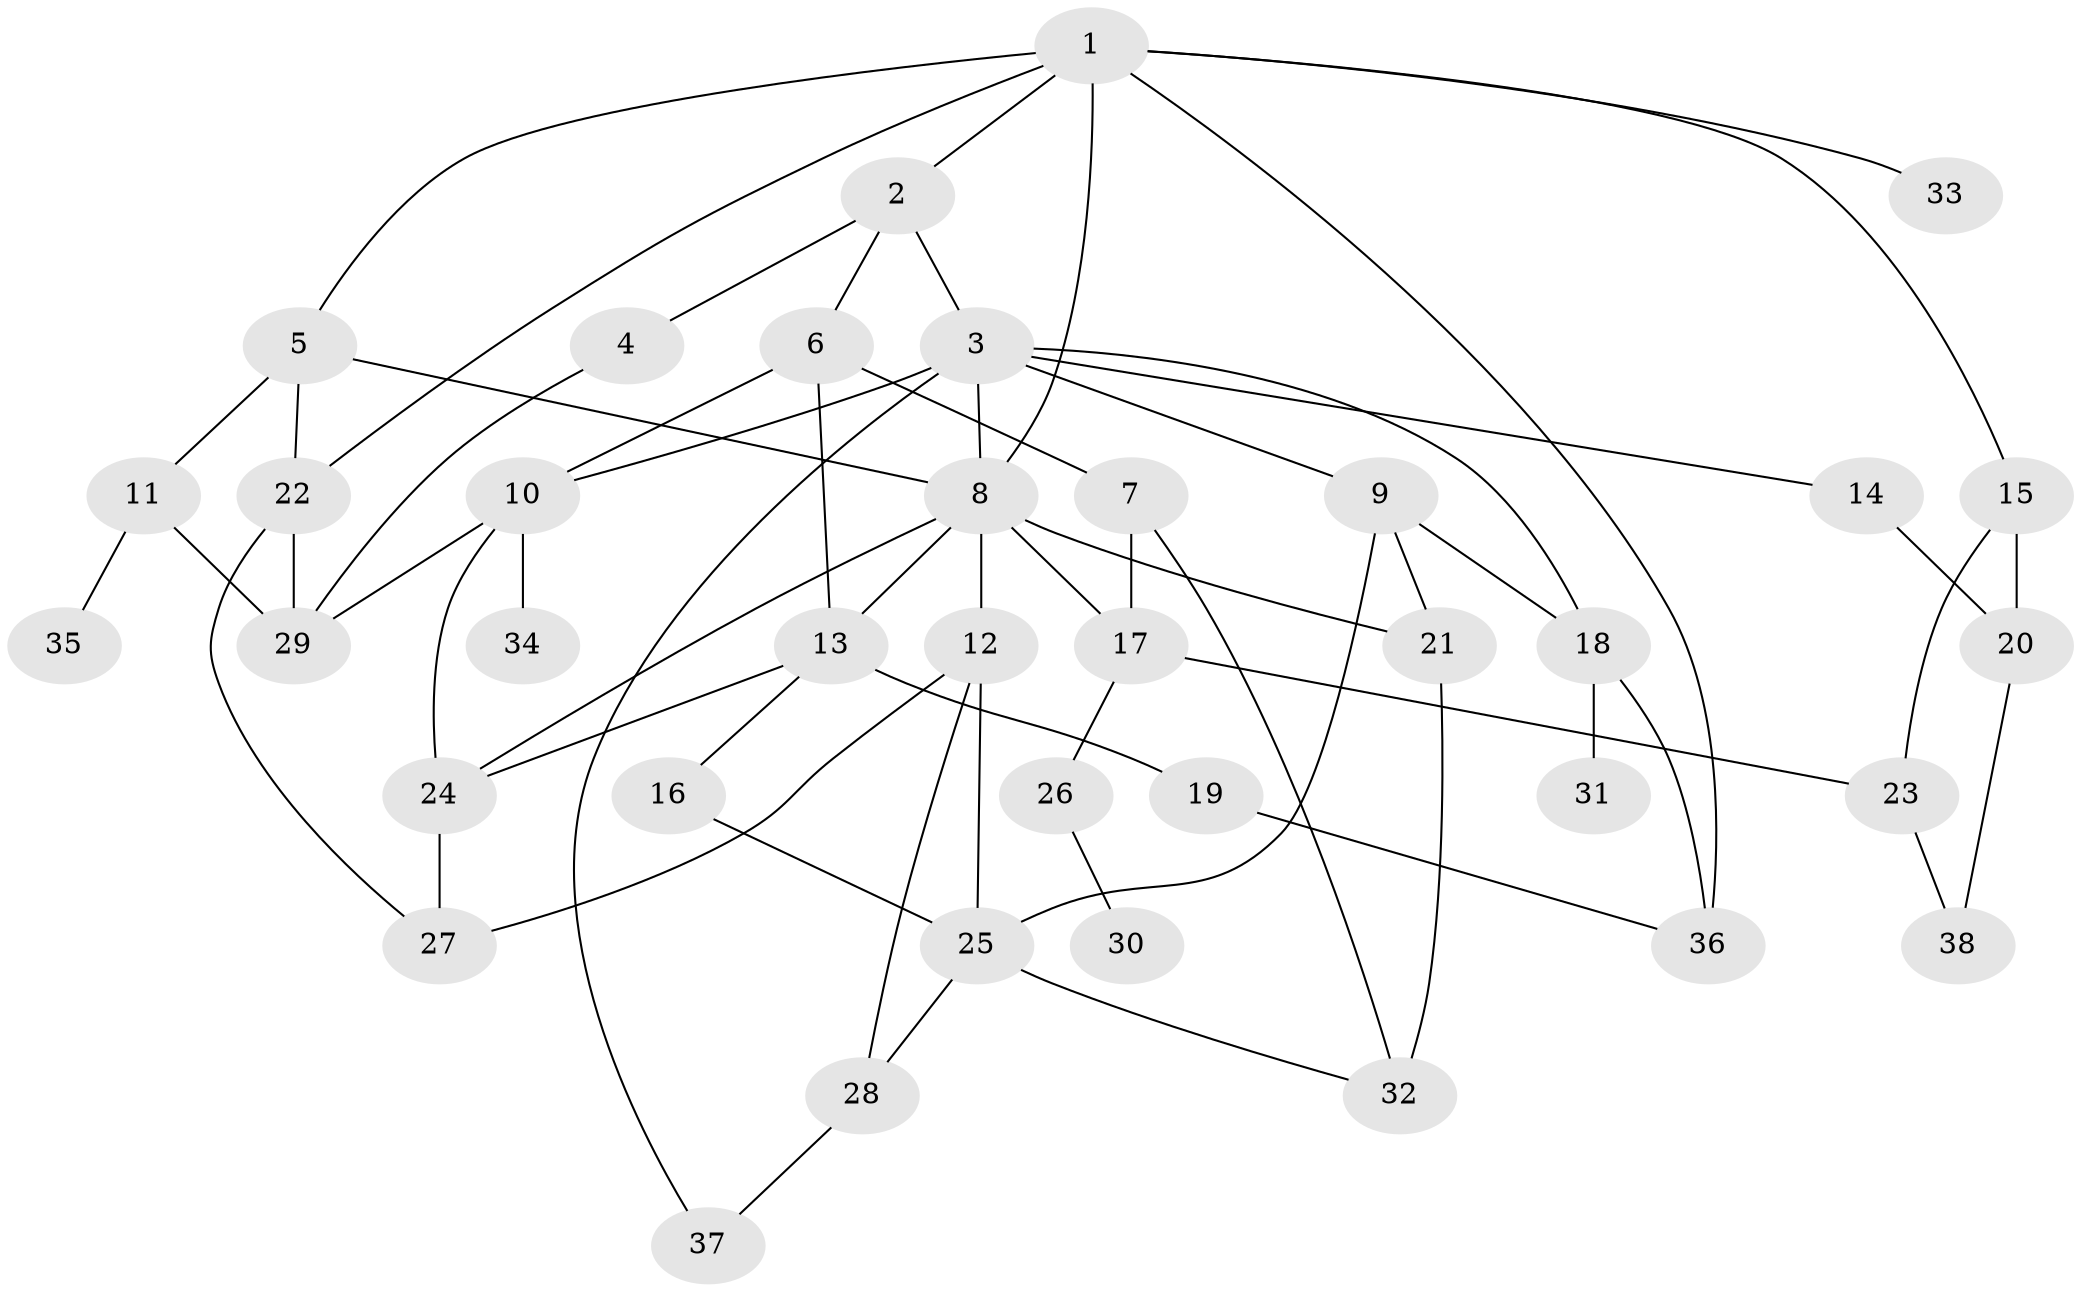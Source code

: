 // original degree distribution, {7: 0.02631578947368421, 4: 0.13157894736842105, 2: 0.3157894736842105, 5: 0.02631578947368421, 3: 0.27631578947368424, 10: 0.013157894736842105, 6: 0.013157894736842105, 1: 0.19736842105263158}
// Generated by graph-tools (version 1.1) at 2025/34/03/09/25 02:34:04]
// undirected, 38 vertices, 63 edges
graph export_dot {
graph [start="1"]
  node [color=gray90,style=filled];
  1;
  2;
  3;
  4;
  5;
  6;
  7;
  8;
  9;
  10;
  11;
  12;
  13;
  14;
  15;
  16;
  17;
  18;
  19;
  20;
  21;
  22;
  23;
  24;
  25;
  26;
  27;
  28;
  29;
  30;
  31;
  32;
  33;
  34;
  35;
  36;
  37;
  38;
  1 -- 2 [weight=1.0];
  1 -- 5 [weight=1.0];
  1 -- 8 [weight=1.0];
  1 -- 15 [weight=1.0];
  1 -- 22 [weight=1.0];
  1 -- 33 [weight=1.0];
  1 -- 36 [weight=1.0];
  2 -- 3 [weight=1.0];
  2 -- 4 [weight=1.0];
  2 -- 6 [weight=1.0];
  3 -- 8 [weight=1.0];
  3 -- 9 [weight=1.0];
  3 -- 10 [weight=1.0];
  3 -- 14 [weight=1.0];
  3 -- 18 [weight=1.0];
  3 -- 37 [weight=1.0];
  4 -- 29 [weight=1.0];
  5 -- 8 [weight=1.0];
  5 -- 11 [weight=1.0];
  5 -- 22 [weight=1.0];
  6 -- 7 [weight=1.0];
  6 -- 10 [weight=1.0];
  6 -- 13 [weight=1.0];
  7 -- 17 [weight=1.0];
  7 -- 32 [weight=1.0];
  8 -- 12 [weight=4.0];
  8 -- 13 [weight=1.0];
  8 -- 17 [weight=1.0];
  8 -- 21 [weight=1.0];
  8 -- 24 [weight=1.0];
  9 -- 18 [weight=1.0];
  9 -- 21 [weight=1.0];
  9 -- 25 [weight=1.0];
  10 -- 24 [weight=1.0];
  10 -- 29 [weight=1.0];
  10 -- 34 [weight=1.0];
  11 -- 29 [weight=1.0];
  11 -- 35 [weight=1.0];
  12 -- 25 [weight=1.0];
  12 -- 27 [weight=1.0];
  12 -- 28 [weight=1.0];
  13 -- 16 [weight=1.0];
  13 -- 19 [weight=1.0];
  13 -- 24 [weight=1.0];
  14 -- 20 [weight=1.0];
  15 -- 20 [weight=1.0];
  15 -- 23 [weight=1.0];
  16 -- 25 [weight=1.0];
  17 -- 23 [weight=1.0];
  17 -- 26 [weight=1.0];
  18 -- 31 [weight=2.0];
  18 -- 36 [weight=1.0];
  19 -- 36 [weight=1.0];
  20 -- 38 [weight=1.0];
  21 -- 32 [weight=1.0];
  22 -- 27 [weight=1.0];
  22 -- 29 [weight=1.0];
  23 -- 38 [weight=1.0];
  24 -- 27 [weight=1.0];
  25 -- 28 [weight=1.0];
  25 -- 32 [weight=1.0];
  26 -- 30 [weight=1.0];
  28 -- 37 [weight=1.0];
}
